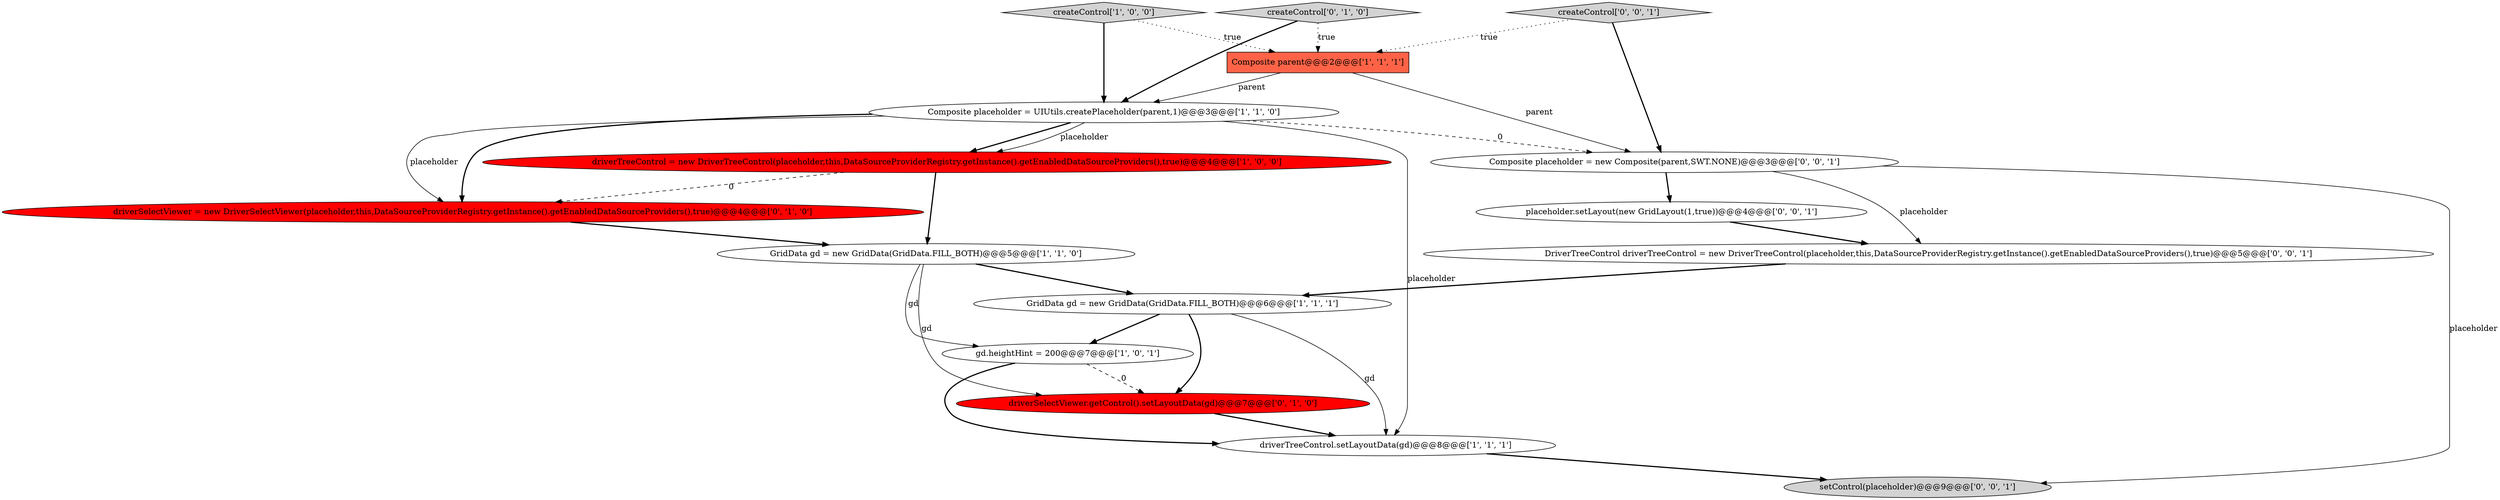 digraph {
1 [style = filled, label = "Composite parent@@@2@@@['1', '1', '1']", fillcolor = tomato, shape = box image = "AAA0AAABBB1BBB"];
3 [style = filled, label = "driverTreeControl = new DriverTreeControl(placeholder,this,DataSourceProviderRegistry.getInstance().getEnabledDataSourceProviders(),true)@@@4@@@['1', '0', '0']", fillcolor = red, shape = ellipse image = "AAA1AAABBB1BBB"];
11 [style = filled, label = "placeholder.setLayout(new GridLayout(1,true))@@@4@@@['0', '0', '1']", fillcolor = white, shape = ellipse image = "AAA0AAABBB3BBB"];
2 [style = filled, label = "Composite placeholder = UIUtils.createPlaceholder(parent,1)@@@3@@@['1', '1', '0']", fillcolor = white, shape = ellipse image = "AAA0AAABBB1BBB"];
0 [style = filled, label = "createControl['1', '0', '0']", fillcolor = lightgray, shape = diamond image = "AAA0AAABBB1BBB"];
5 [style = filled, label = "gd.heightHint = 200@@@7@@@['1', '0', '1']", fillcolor = white, shape = ellipse image = "AAA0AAABBB1BBB"];
13 [style = filled, label = "Composite placeholder = new Composite(parent,SWT.NONE)@@@3@@@['0', '0', '1']", fillcolor = white, shape = ellipse image = "AAA0AAABBB3BBB"];
10 [style = filled, label = "driverSelectViewer.getControl().setLayoutData(gd)@@@7@@@['0', '1', '0']", fillcolor = red, shape = ellipse image = "AAA1AAABBB2BBB"];
7 [style = filled, label = "GridData gd = new GridData(GridData.FILL_BOTH)@@@6@@@['1', '1', '1']", fillcolor = white, shape = ellipse image = "AAA0AAABBB1BBB"];
4 [style = filled, label = "GridData gd = new GridData(GridData.FILL_BOTH)@@@5@@@['1', '1', '0']", fillcolor = white, shape = ellipse image = "AAA0AAABBB1BBB"];
9 [style = filled, label = "createControl['0', '1', '0']", fillcolor = lightgray, shape = diamond image = "AAA0AAABBB2BBB"];
12 [style = filled, label = "setControl(placeholder)@@@9@@@['0', '0', '1']", fillcolor = lightgray, shape = ellipse image = "AAA0AAABBB3BBB"];
6 [style = filled, label = "driverTreeControl.setLayoutData(gd)@@@8@@@['1', '1', '1']", fillcolor = white, shape = ellipse image = "AAA0AAABBB1BBB"];
15 [style = filled, label = "createControl['0', '0', '1']", fillcolor = lightgray, shape = diamond image = "AAA0AAABBB3BBB"];
8 [style = filled, label = "driverSelectViewer = new DriverSelectViewer(placeholder,this,DataSourceProviderRegistry.getInstance().getEnabledDataSourceProviders(),true)@@@4@@@['0', '1', '0']", fillcolor = red, shape = ellipse image = "AAA1AAABBB2BBB"];
14 [style = filled, label = "DriverTreeControl driverTreeControl = new DriverTreeControl(placeholder,this,DataSourceProviderRegistry.getInstance().getEnabledDataSourceProviders(),true)@@@5@@@['0', '0', '1']", fillcolor = white, shape = ellipse image = "AAA0AAABBB3BBB"];
2->3 [style = solid, label="placeholder"];
4->5 [style = solid, label="gd"];
15->13 [style = bold, label=""];
13->14 [style = solid, label="placeholder"];
2->8 [style = solid, label="placeholder"];
11->14 [style = bold, label=""];
7->10 [style = bold, label=""];
9->2 [style = bold, label=""];
2->3 [style = bold, label=""];
0->2 [style = bold, label=""];
1->2 [style = solid, label="parent"];
2->6 [style = solid, label="placeholder"];
3->4 [style = bold, label=""];
10->6 [style = bold, label=""];
13->11 [style = bold, label=""];
4->7 [style = bold, label=""];
1->13 [style = solid, label="parent"];
14->7 [style = bold, label=""];
4->10 [style = solid, label="gd"];
7->5 [style = bold, label=""];
5->6 [style = bold, label=""];
5->10 [style = dashed, label="0"];
2->13 [style = dashed, label="0"];
15->1 [style = dotted, label="true"];
9->1 [style = dotted, label="true"];
7->6 [style = solid, label="gd"];
3->8 [style = dashed, label="0"];
8->4 [style = bold, label=""];
13->12 [style = solid, label="placeholder"];
2->8 [style = bold, label=""];
0->1 [style = dotted, label="true"];
6->12 [style = bold, label=""];
}
